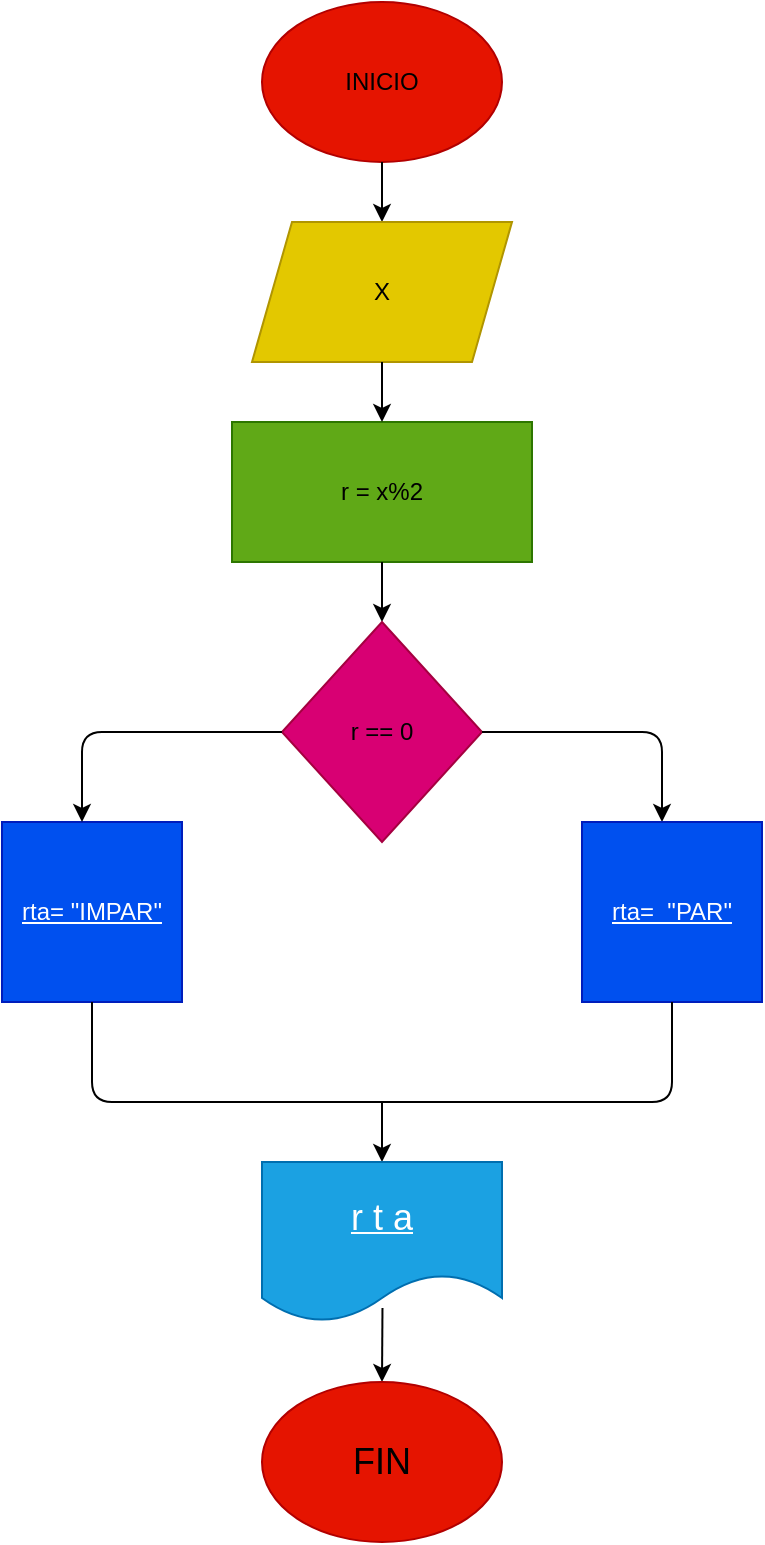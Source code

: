 <mxfile>
    <diagram id="9kcGwDY_kja_o9kXR5Qx" name="Página-1">
        <mxGraphModel dx="872" dy="537" grid="1" gridSize="10" guides="1" tooltips="1" connect="1" arrows="1" fold="1" page="1" pageScale="1" pageWidth="3300" pageHeight="4681" math="0" shadow="0">
            <root>
                <mxCell id="0"/>
                <mxCell id="1" parent="0"/>
                <mxCell id="2" value="&lt;font color=&quot;#000000&quot;&gt;INICIO&lt;/font&gt;" style="ellipse;whiteSpace=wrap;html=1;fillColor=#e51400;fontColor=#ffffff;strokeColor=#B20000;" vertex="1" parent="1">
                    <mxGeometry x="340" y="10" width="120" height="80" as="geometry"/>
                </mxCell>
                <mxCell id="3" value="" style="endArrow=classic;html=1;fontColor=#000000;exitX=0.5;exitY=1;exitDx=0;exitDy=0;" edge="1" parent="1" source="2" target="4">
                    <mxGeometry width="50" height="50" relative="1" as="geometry">
                        <mxPoint x="420" y="300" as="sourcePoint"/>
                        <mxPoint x="400" y="130" as="targetPoint"/>
                    </mxGeometry>
                </mxCell>
                <mxCell id="4" value="X" style="shape=parallelogram;perimeter=parallelogramPerimeter;whiteSpace=wrap;html=1;fixedSize=1;fontColor=#000000;fillColor=#e3c800;strokeColor=#B09500;" vertex="1" parent="1">
                    <mxGeometry x="335" y="120" width="130" height="70" as="geometry"/>
                </mxCell>
                <mxCell id="5" value="&lt;font color=&quot;#000000&quot;&gt;r = x%2&lt;/font&gt;" style="rounded=0;whiteSpace=wrap;html=1;fontColor=#ffffff;fillColor=#60a917;strokeColor=#2D7600;" vertex="1" parent="1">
                    <mxGeometry x="325" y="220" width="150" height="70" as="geometry"/>
                </mxCell>
                <mxCell id="6" value="" style="endArrow=classic;html=1;fontColor=#000000;exitX=0.5;exitY=1;exitDx=0;exitDy=0;" edge="1" parent="1" source="4">
                    <mxGeometry width="50" height="50" relative="1" as="geometry">
                        <mxPoint x="420" y="300" as="sourcePoint"/>
                        <mxPoint x="400" y="220" as="targetPoint"/>
                    </mxGeometry>
                </mxCell>
                <mxCell id="7" value="" style="endArrow=classic;html=1;fontColor=#000000;exitX=0.5;exitY=1;exitDx=0;exitDy=0;" edge="1" parent="1" source="5" target="8">
                    <mxGeometry width="50" height="50" relative="1" as="geometry">
                        <mxPoint x="420" y="300" as="sourcePoint"/>
                        <mxPoint x="400" y="330" as="targetPoint"/>
                    </mxGeometry>
                </mxCell>
                <mxCell id="8" value="&lt;font color=&quot;#000000&quot;&gt;r == 0&lt;/font&gt;" style="rhombus;whiteSpace=wrap;html=1;fontColor=#ffffff;fillColor=#d80073;strokeColor=#A50040;" vertex="1" parent="1">
                    <mxGeometry x="350" y="320" width="100" height="110" as="geometry"/>
                </mxCell>
                <mxCell id="9" value="" style="endArrow=classic;html=1;fontColor=#000000;exitX=1;exitY=0.5;exitDx=0;exitDy=0;" edge="1" parent="1" source="8">
                    <mxGeometry width="50" height="50" relative="1" as="geometry">
                        <mxPoint x="420" y="300" as="sourcePoint"/>
                        <mxPoint x="540" y="420" as="targetPoint"/>
                        <Array as="points">
                            <mxPoint x="540" y="375"/>
                        </Array>
                    </mxGeometry>
                </mxCell>
                <mxCell id="10" value="&lt;u&gt;rta=&amp;nbsp; &quot;PAR&quot;&lt;/u&gt;" style="whiteSpace=wrap;html=1;aspect=fixed;fontColor=#ffffff;fillColor=#0050ef;strokeColor=#001DBC;" vertex="1" parent="1">
                    <mxGeometry x="500" y="420" width="90" height="90" as="geometry"/>
                </mxCell>
                <mxCell id="11" value="&lt;u&gt;rta= &quot;IMPAR&quot;&lt;/u&gt;" style="whiteSpace=wrap;html=1;aspect=fixed;fontColor=#ffffff;fillColor=#0050ef;strokeColor=#001DBC;" vertex="1" parent="1">
                    <mxGeometry x="210" y="420" width="90" height="90" as="geometry"/>
                </mxCell>
                <mxCell id="12" value="" style="endArrow=classic;html=1;fontColor=#000000;exitX=1;exitY=0.5;exitDx=0;exitDy=0;" edge="1" parent="1">
                    <mxGeometry width="50" height="50" relative="1" as="geometry">
                        <mxPoint x="350" y="375" as="sourcePoint"/>
                        <mxPoint x="250" y="420" as="targetPoint"/>
                        <Array as="points">
                            <mxPoint x="250" y="375"/>
                        </Array>
                    </mxGeometry>
                </mxCell>
                <mxCell id="13" value="" style="endArrow=classic;html=1;fontColor=#FFFFFF;" edge="1" parent="1">
                    <mxGeometry width="50" height="50" relative="1" as="geometry">
                        <mxPoint x="400" y="560" as="sourcePoint"/>
                        <mxPoint x="400" y="590" as="targetPoint"/>
                    </mxGeometry>
                </mxCell>
                <mxCell id="14" value="" style="endArrow=none;html=1;fontColor=#FFFFFF;exitX=0.5;exitY=1;exitDx=0;exitDy=0;entryX=0.5;entryY=1;entryDx=0;entryDy=0;" edge="1" parent="1" source="11" target="10">
                    <mxGeometry width="50" height="50" relative="1" as="geometry">
                        <mxPoint x="420" y="400" as="sourcePoint"/>
                        <mxPoint x="470" y="350" as="targetPoint"/>
                        <Array as="points">
                            <mxPoint x="255" y="560"/>
                            <mxPoint x="545" y="560"/>
                        </Array>
                    </mxGeometry>
                </mxCell>
                <mxCell id="15" value="&lt;font style=&quot;font-size: 18px;&quot;&gt;&lt;u&gt;r t a&lt;/u&gt;&lt;/font&gt;" style="shape=document;whiteSpace=wrap;html=1;boundedLbl=1;fontColor=#ffffff;fillColor=#1ba1e2;strokeColor=#006EAF;" vertex="1" parent="1">
                    <mxGeometry x="340" y="590" width="120" height="80" as="geometry"/>
                </mxCell>
                <mxCell id="16" value="" style="endArrow=classic;html=1;fontSize=18;fontColor=#FFFFFF;exitX=0.502;exitY=0.913;exitDx=0;exitDy=0;exitPerimeter=0;" edge="1" parent="1" source="15">
                    <mxGeometry width="50" height="50" relative="1" as="geometry">
                        <mxPoint x="420" y="590" as="sourcePoint"/>
                        <mxPoint x="400" y="700" as="targetPoint"/>
                    </mxGeometry>
                </mxCell>
                <mxCell id="17" value="&lt;font color=&quot;#000000&quot;&gt;FIN&lt;/font&gt;" style="ellipse;whiteSpace=wrap;html=1;fontSize=18;fontColor=#ffffff;fillColor=#e51400;strokeColor=#B20000;" vertex="1" parent="1">
                    <mxGeometry x="340" y="700" width="120" height="80" as="geometry"/>
                </mxCell>
            </root>
        </mxGraphModel>
    </diagram>
</mxfile>
